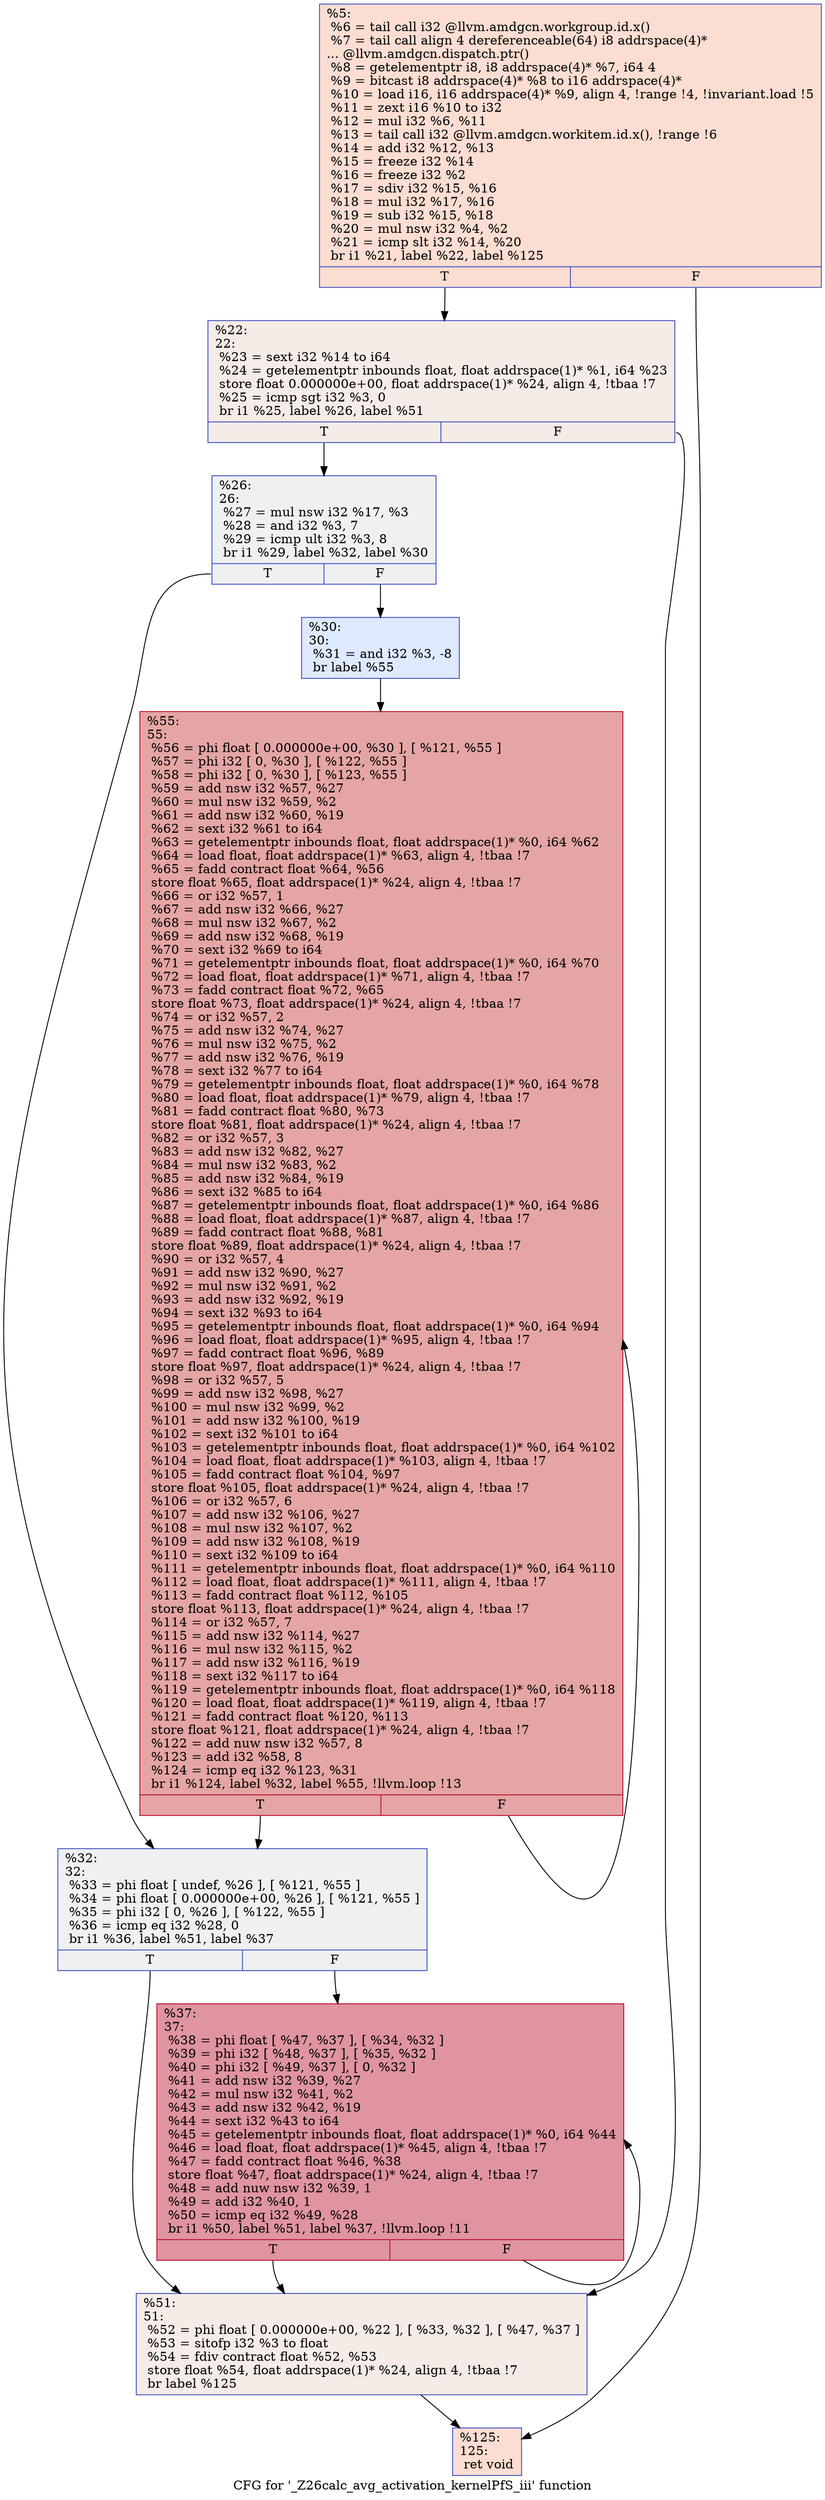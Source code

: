 digraph "CFG for '_Z26calc_avg_activation_kernelPfS_iii' function" {
	label="CFG for '_Z26calc_avg_activation_kernelPfS_iii' function";

	Node0x5b1d400 [shape=record,color="#3d50c3ff", style=filled, fillcolor="#f7b39670",label="{%5:\l  %6 = tail call i32 @llvm.amdgcn.workgroup.id.x()\l  %7 = tail call align 4 dereferenceable(64) i8 addrspace(4)*\l... @llvm.amdgcn.dispatch.ptr()\l  %8 = getelementptr i8, i8 addrspace(4)* %7, i64 4\l  %9 = bitcast i8 addrspace(4)* %8 to i16 addrspace(4)*\l  %10 = load i16, i16 addrspace(4)* %9, align 4, !range !4, !invariant.load !5\l  %11 = zext i16 %10 to i32\l  %12 = mul i32 %6, %11\l  %13 = tail call i32 @llvm.amdgcn.workitem.id.x(), !range !6\l  %14 = add i32 %12, %13\l  %15 = freeze i32 %14\l  %16 = freeze i32 %2\l  %17 = sdiv i32 %15, %16\l  %18 = mul i32 %17, %16\l  %19 = sub i32 %15, %18\l  %20 = mul nsw i32 %4, %2\l  %21 = icmp slt i32 %14, %20\l  br i1 %21, label %22, label %125\l|{<s0>T|<s1>F}}"];
	Node0x5b1d400:s0 -> Node0x5b1f6a0;
	Node0x5b1d400:s1 -> Node0x5b1f730;
	Node0x5b1f6a0 [shape=record,color="#3d50c3ff", style=filled, fillcolor="#ead5c970",label="{%22:\l22:                                               \l  %23 = sext i32 %14 to i64\l  %24 = getelementptr inbounds float, float addrspace(1)* %1, i64 %23\l  store float 0.000000e+00, float addrspace(1)* %24, align 4, !tbaa !7\l  %25 = icmp sgt i32 %3, 0\l  br i1 %25, label %26, label %51\l|{<s0>T|<s1>F}}"];
	Node0x5b1f6a0:s0 -> Node0x5b205f0;
	Node0x5b1f6a0:s1 -> Node0x5b20680;
	Node0x5b205f0 [shape=record,color="#3d50c3ff", style=filled, fillcolor="#d9dce170",label="{%26:\l26:                                               \l  %27 = mul nsw i32 %17, %3\l  %28 = and i32 %3, 7\l  %29 = icmp ult i32 %3, 8\l  br i1 %29, label %32, label %30\l|{<s0>T|<s1>F}}"];
	Node0x5b205f0:s0 -> Node0x5b209d0;
	Node0x5b205f0:s1 -> Node0x5b20a20;
	Node0x5b20a20 [shape=record,color="#3d50c3ff", style=filled, fillcolor="#b5cdfa70",label="{%30:\l30:                                               \l  %31 = and i32 %3, -8\l  br label %55\l}"];
	Node0x5b20a20 -> Node0x5b20c20;
	Node0x5b209d0 [shape=record,color="#3d50c3ff", style=filled, fillcolor="#d9dce170",label="{%32:\l32:                                               \l  %33 = phi float [ undef, %26 ], [ %121, %55 ]\l  %34 = phi float [ 0.000000e+00, %26 ], [ %121, %55 ]\l  %35 = phi i32 [ 0, %26 ], [ %122, %55 ]\l  %36 = icmp eq i32 %28, 0\l  br i1 %36, label %51, label %37\l|{<s0>T|<s1>F}}"];
	Node0x5b209d0:s0 -> Node0x5b20680;
	Node0x5b209d0:s1 -> Node0x5b21560;
	Node0x5b21560 [shape=record,color="#b70d28ff", style=filled, fillcolor="#b70d2870",label="{%37:\l37:                                               \l  %38 = phi float [ %47, %37 ], [ %34, %32 ]\l  %39 = phi i32 [ %48, %37 ], [ %35, %32 ]\l  %40 = phi i32 [ %49, %37 ], [ 0, %32 ]\l  %41 = add nsw i32 %39, %27\l  %42 = mul nsw i32 %41, %2\l  %43 = add nsw i32 %42, %19\l  %44 = sext i32 %43 to i64\l  %45 = getelementptr inbounds float, float addrspace(1)* %0, i64 %44\l  %46 = load float, float addrspace(1)* %45, align 4, !tbaa !7\l  %47 = fadd contract float %46, %38\l  store float %47, float addrspace(1)* %24, align 4, !tbaa !7\l  %48 = add nuw nsw i32 %39, 1\l  %49 = add i32 %40, 1\l  %50 = icmp eq i32 %49, %28\l  br i1 %50, label %51, label %37, !llvm.loop !11\l|{<s0>T|<s1>F}}"];
	Node0x5b21560:s0 -> Node0x5b20680;
	Node0x5b21560:s1 -> Node0x5b21560;
	Node0x5b20680 [shape=record,color="#3d50c3ff", style=filled, fillcolor="#ead5c970",label="{%51:\l51:                                               \l  %52 = phi float [ 0.000000e+00, %22 ], [ %33, %32 ], [ %47, %37 ]\l  %53 = sitofp i32 %3 to float\l  %54 = fdiv contract float %52, %53\l  store float %54, float addrspace(1)* %24, align 4, !tbaa !7\l  br label %125\l}"];
	Node0x5b20680 -> Node0x5b1f730;
	Node0x5b20c20 [shape=record,color="#b70d28ff", style=filled, fillcolor="#c5333470",label="{%55:\l55:                                               \l  %56 = phi float [ 0.000000e+00, %30 ], [ %121, %55 ]\l  %57 = phi i32 [ 0, %30 ], [ %122, %55 ]\l  %58 = phi i32 [ 0, %30 ], [ %123, %55 ]\l  %59 = add nsw i32 %57, %27\l  %60 = mul nsw i32 %59, %2\l  %61 = add nsw i32 %60, %19\l  %62 = sext i32 %61 to i64\l  %63 = getelementptr inbounds float, float addrspace(1)* %0, i64 %62\l  %64 = load float, float addrspace(1)* %63, align 4, !tbaa !7\l  %65 = fadd contract float %64, %56\l  store float %65, float addrspace(1)* %24, align 4, !tbaa !7\l  %66 = or i32 %57, 1\l  %67 = add nsw i32 %66, %27\l  %68 = mul nsw i32 %67, %2\l  %69 = add nsw i32 %68, %19\l  %70 = sext i32 %69 to i64\l  %71 = getelementptr inbounds float, float addrspace(1)* %0, i64 %70\l  %72 = load float, float addrspace(1)* %71, align 4, !tbaa !7\l  %73 = fadd contract float %72, %65\l  store float %73, float addrspace(1)* %24, align 4, !tbaa !7\l  %74 = or i32 %57, 2\l  %75 = add nsw i32 %74, %27\l  %76 = mul nsw i32 %75, %2\l  %77 = add nsw i32 %76, %19\l  %78 = sext i32 %77 to i64\l  %79 = getelementptr inbounds float, float addrspace(1)* %0, i64 %78\l  %80 = load float, float addrspace(1)* %79, align 4, !tbaa !7\l  %81 = fadd contract float %80, %73\l  store float %81, float addrspace(1)* %24, align 4, !tbaa !7\l  %82 = or i32 %57, 3\l  %83 = add nsw i32 %82, %27\l  %84 = mul nsw i32 %83, %2\l  %85 = add nsw i32 %84, %19\l  %86 = sext i32 %85 to i64\l  %87 = getelementptr inbounds float, float addrspace(1)* %0, i64 %86\l  %88 = load float, float addrspace(1)* %87, align 4, !tbaa !7\l  %89 = fadd contract float %88, %81\l  store float %89, float addrspace(1)* %24, align 4, !tbaa !7\l  %90 = or i32 %57, 4\l  %91 = add nsw i32 %90, %27\l  %92 = mul nsw i32 %91, %2\l  %93 = add nsw i32 %92, %19\l  %94 = sext i32 %93 to i64\l  %95 = getelementptr inbounds float, float addrspace(1)* %0, i64 %94\l  %96 = load float, float addrspace(1)* %95, align 4, !tbaa !7\l  %97 = fadd contract float %96, %89\l  store float %97, float addrspace(1)* %24, align 4, !tbaa !7\l  %98 = or i32 %57, 5\l  %99 = add nsw i32 %98, %27\l  %100 = mul nsw i32 %99, %2\l  %101 = add nsw i32 %100, %19\l  %102 = sext i32 %101 to i64\l  %103 = getelementptr inbounds float, float addrspace(1)* %0, i64 %102\l  %104 = load float, float addrspace(1)* %103, align 4, !tbaa !7\l  %105 = fadd contract float %104, %97\l  store float %105, float addrspace(1)* %24, align 4, !tbaa !7\l  %106 = or i32 %57, 6\l  %107 = add nsw i32 %106, %27\l  %108 = mul nsw i32 %107, %2\l  %109 = add nsw i32 %108, %19\l  %110 = sext i32 %109 to i64\l  %111 = getelementptr inbounds float, float addrspace(1)* %0, i64 %110\l  %112 = load float, float addrspace(1)* %111, align 4, !tbaa !7\l  %113 = fadd contract float %112, %105\l  store float %113, float addrspace(1)* %24, align 4, !tbaa !7\l  %114 = or i32 %57, 7\l  %115 = add nsw i32 %114, %27\l  %116 = mul nsw i32 %115, %2\l  %117 = add nsw i32 %116, %19\l  %118 = sext i32 %117 to i64\l  %119 = getelementptr inbounds float, float addrspace(1)* %0, i64 %118\l  %120 = load float, float addrspace(1)* %119, align 4, !tbaa !7\l  %121 = fadd contract float %120, %113\l  store float %121, float addrspace(1)* %24, align 4, !tbaa !7\l  %122 = add nuw nsw i32 %57, 8\l  %123 = add i32 %58, 8\l  %124 = icmp eq i32 %123, %31\l  br i1 %124, label %32, label %55, !llvm.loop !13\l|{<s0>T|<s1>F}}"];
	Node0x5b20c20:s0 -> Node0x5b209d0;
	Node0x5b20c20:s1 -> Node0x5b20c20;
	Node0x5b1f730 [shape=record,color="#3d50c3ff", style=filled, fillcolor="#f7b39670",label="{%125:\l125:                                              \l  ret void\l}"];
}
